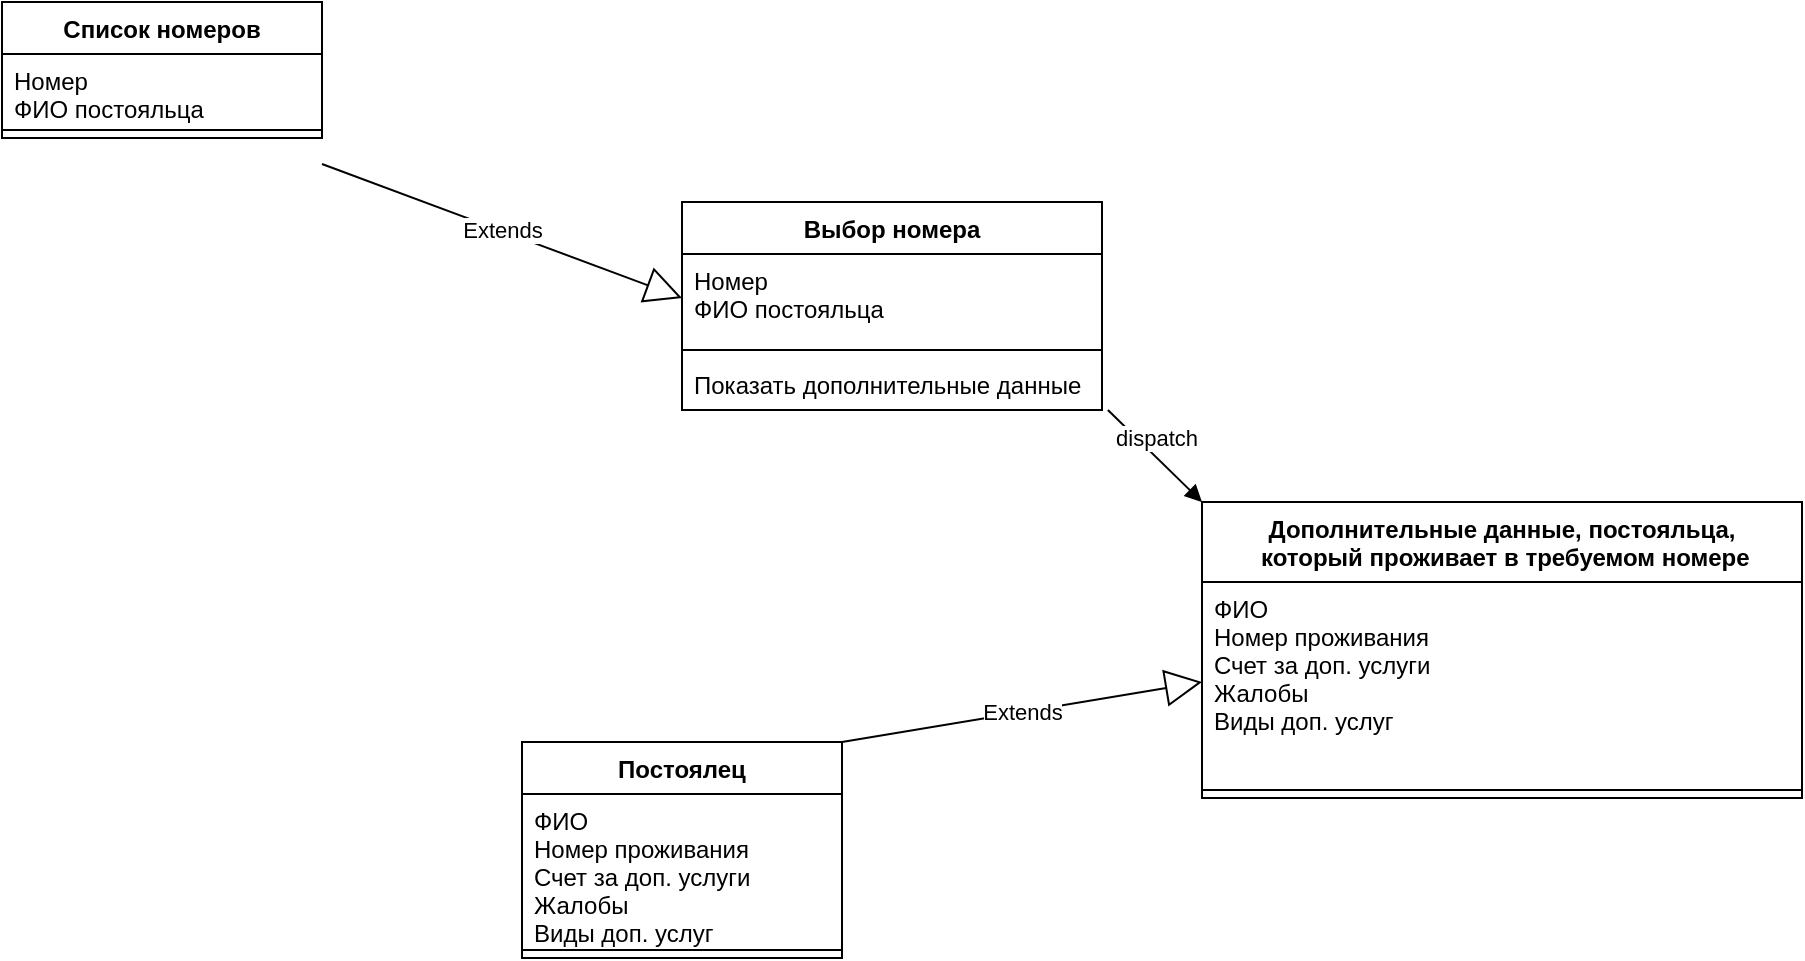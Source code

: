 <mxfile version="20.6.0" type="device"><diagram id="m6d7GOMDRFcwUfnqqEtq" name="Страница 1"><mxGraphModel dx="1375" dy="794" grid="1" gridSize="10" guides="1" tooltips="1" connect="1" arrows="1" fold="1" page="1" pageScale="1" pageWidth="1169" pageHeight="827" math="0" shadow="0"><root><mxCell id="0"/><mxCell id="1" parent="0"/><mxCell id="f1vOry4TFD1s3affJDM1-1" value="Постоялец" style="swimlane;fontStyle=1;align=center;verticalAlign=top;childLayout=stackLayout;horizontal=1;startSize=26;horizontalStack=0;resizeParent=1;resizeParentMax=0;resizeLast=0;collapsible=1;marginBottom=0;" vertex="1" parent="1"><mxGeometry x="400" y="490" width="160" height="108" as="geometry"/></mxCell><mxCell id="f1vOry4TFD1s3affJDM1-2" value="ФИО&#10;Номер проживания&#10;Счет за доп. услуги&#10;Жалобы&#10;Виды доп. услуг" style="text;strokeColor=none;fillColor=none;align=left;verticalAlign=top;spacingLeft=4;spacingRight=4;overflow=hidden;rotatable=0;points=[[0,0.5],[1,0.5]];portConstraint=eastwest;" vertex="1" parent="f1vOry4TFD1s3affJDM1-1"><mxGeometry y="26" width="160" height="74" as="geometry"/></mxCell><mxCell id="f1vOry4TFD1s3affJDM1-3" value="" style="line;strokeWidth=1;fillColor=none;align=left;verticalAlign=middle;spacingTop=-1;spacingLeft=3;spacingRight=3;rotatable=0;labelPosition=right;points=[];portConstraint=eastwest;strokeColor=inherit;" vertex="1" parent="f1vOry4TFD1s3affJDM1-1"><mxGeometry y="100" width="160" height="8" as="geometry"/></mxCell><mxCell id="f1vOry4TFD1s3affJDM1-5" value="Список номеров" style="swimlane;fontStyle=1;align=center;verticalAlign=top;childLayout=stackLayout;horizontal=1;startSize=26;horizontalStack=0;resizeParent=1;resizeParentMax=0;resizeLast=0;collapsible=1;marginBottom=0;" vertex="1" parent="1"><mxGeometry x="140" y="120" width="160" height="68" as="geometry"/></mxCell><mxCell id="f1vOry4TFD1s3affJDM1-6" value="Номер&#10;ФИО постояльца" style="text;strokeColor=none;fillColor=none;align=left;verticalAlign=top;spacingLeft=4;spacingRight=4;overflow=hidden;rotatable=0;points=[[0,0.5],[1,0.5]];portConstraint=eastwest;" vertex="1" parent="f1vOry4TFD1s3affJDM1-5"><mxGeometry y="26" width="160" height="34" as="geometry"/></mxCell><mxCell id="f1vOry4TFD1s3affJDM1-7" value="" style="line;strokeWidth=1;fillColor=none;align=left;verticalAlign=middle;spacingTop=-1;spacingLeft=3;spacingRight=3;rotatable=0;labelPosition=right;points=[];portConstraint=eastwest;strokeColor=inherit;" vertex="1" parent="f1vOry4TFD1s3affJDM1-5"><mxGeometry y="60" width="160" height="8" as="geometry"/></mxCell><mxCell id="f1vOry4TFD1s3affJDM1-9" value="Выбор номера" style="swimlane;fontStyle=1;align=center;verticalAlign=top;childLayout=stackLayout;horizontal=1;startSize=26;horizontalStack=0;resizeParent=1;resizeParentMax=0;resizeLast=0;collapsible=1;marginBottom=0;" vertex="1" parent="1"><mxGeometry x="480" y="220" width="210" height="104" as="geometry"/></mxCell><mxCell id="f1vOry4TFD1s3affJDM1-10" value="Номер&#10;ФИО постояльца" style="text;strokeColor=none;fillColor=none;align=left;verticalAlign=top;spacingLeft=4;spacingRight=4;overflow=hidden;rotatable=0;points=[[0,0.5],[1,0.5]];portConstraint=eastwest;" vertex="1" parent="f1vOry4TFD1s3affJDM1-9"><mxGeometry y="26" width="210" height="44" as="geometry"/></mxCell><mxCell id="f1vOry4TFD1s3affJDM1-11" value="" style="line;strokeWidth=1;fillColor=none;align=left;verticalAlign=middle;spacingTop=-1;spacingLeft=3;spacingRight=3;rotatable=0;labelPosition=right;points=[];portConstraint=eastwest;strokeColor=inherit;" vertex="1" parent="f1vOry4TFD1s3affJDM1-9"><mxGeometry y="70" width="210" height="8" as="geometry"/></mxCell><mxCell id="f1vOry4TFD1s3affJDM1-12" value="Показать дополнительные данные" style="text;strokeColor=none;fillColor=none;align=left;verticalAlign=top;spacingLeft=4;spacingRight=4;overflow=hidden;rotatable=0;points=[[0,0.5],[1,0.5]];portConstraint=eastwest;" vertex="1" parent="f1vOry4TFD1s3affJDM1-9"><mxGeometry y="78" width="210" height="26" as="geometry"/></mxCell><mxCell id="f1vOry4TFD1s3affJDM1-13" value="Дополнительные данные, постояльца,&#10; который проживает в требуемом номере&#10;" style="swimlane;fontStyle=1;align=center;verticalAlign=top;childLayout=stackLayout;horizontal=1;startSize=40;horizontalStack=0;resizeParent=1;resizeParentMax=0;resizeLast=0;collapsible=1;marginBottom=0;" vertex="1" parent="1"><mxGeometry x="740" y="370" width="300" height="148" as="geometry"/></mxCell><mxCell id="f1vOry4TFD1s3affJDM1-14" value="ФИО&#10;Номер проживания&#10;Счет за доп. услуги&#10;Жалобы&#10;Виды доп. услуг" style="text;strokeColor=none;fillColor=none;align=left;verticalAlign=top;spacingLeft=4;spacingRight=4;overflow=hidden;rotatable=0;points=[[0,0.5],[1,0.5]];portConstraint=eastwest;" vertex="1" parent="f1vOry4TFD1s3affJDM1-13"><mxGeometry y="40" width="300" height="100" as="geometry"/></mxCell><mxCell id="f1vOry4TFD1s3affJDM1-15" value="" style="line;strokeWidth=1;fillColor=none;align=left;verticalAlign=middle;spacingTop=-1;spacingLeft=3;spacingRight=3;rotatable=0;labelPosition=right;points=[];portConstraint=eastwest;strokeColor=inherit;" vertex="1" parent="f1vOry4TFD1s3affJDM1-13"><mxGeometry y="140" width="300" height="8" as="geometry"/></mxCell><mxCell id="f1vOry4TFD1s3affJDM1-17" value="Extends" style="endArrow=block;endSize=16;endFill=0;html=1;rounded=0;exitX=1;exitY=0.5;exitDx=0;exitDy=0;entryX=0;entryY=0.5;entryDx=0;entryDy=0;" edge="1" parent="1" target="f1vOry4TFD1s3affJDM1-10"><mxGeometry width="160" relative="1" as="geometry"><mxPoint x="300" y="201" as="sourcePoint"/><mxPoint x="660" y="410" as="targetPoint"/></mxGeometry></mxCell><mxCell id="f1vOry4TFD1s3affJDM1-18" value="Extends" style="endArrow=block;endSize=16;endFill=0;html=1;rounded=0;exitX=1;exitY=0;exitDx=0;exitDy=0;entryX=0;entryY=0.5;entryDx=0;entryDy=0;" edge="1" parent="1" source="f1vOry4TFD1s3affJDM1-1" target="f1vOry4TFD1s3affJDM1-14"><mxGeometry width="160" relative="1" as="geometry"><mxPoint x="500" y="410" as="sourcePoint"/><mxPoint x="660" y="410" as="targetPoint"/></mxGeometry></mxCell><mxCell id="f1vOry4TFD1s3affJDM1-19" value="dispatch" style="html=1;verticalAlign=bottom;endArrow=block;rounded=0;exitX=1.014;exitY=1;exitDx=0;exitDy=0;exitPerimeter=0;entryX=0;entryY=0;entryDx=0;entryDy=0;" edge="1" parent="1" source="f1vOry4TFD1s3affJDM1-12" target="f1vOry4TFD1s3affJDM1-13"><mxGeometry width="80" relative="1" as="geometry"><mxPoint x="540" y="410" as="sourcePoint"/><mxPoint x="620" y="410" as="targetPoint"/></mxGeometry></mxCell></root></mxGraphModel></diagram></mxfile>